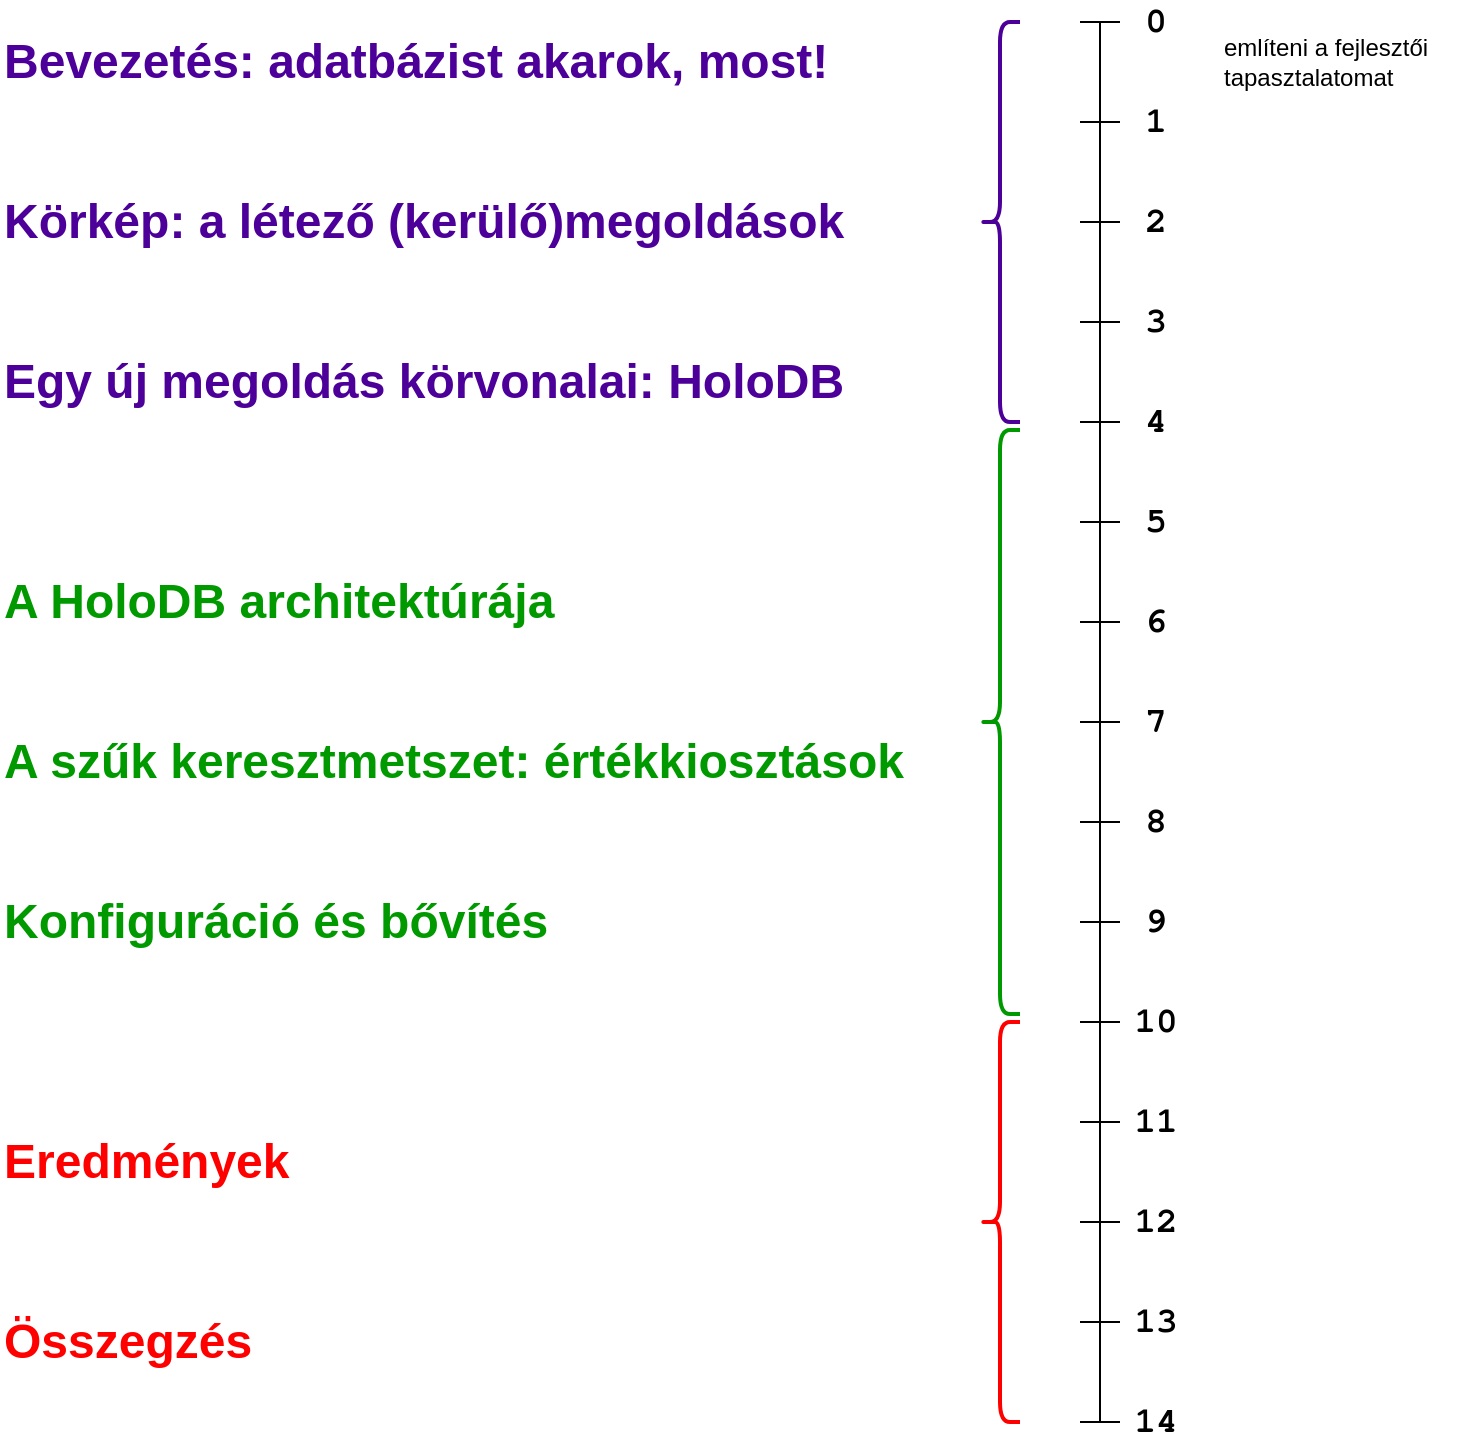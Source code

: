 <mxfile version="22.1.2" type="device">
  <diagram name="1 oldal" id="9zMQckgTDTX1H3_rx6Bh">
    <mxGraphModel dx="1195" dy="710" grid="1" gridSize="10" guides="0" tooltips="1" connect="1" arrows="1" fold="1" page="1" pageScale="1" pageWidth="827" pageHeight="1169" math="0" shadow="0">
      <root>
        <mxCell id="0" />
        <mxCell id="1" parent="0" />
        <mxCell id="v1ixmMnRZE6Qyx72YS29-1" value="" style="shape=crossbar;whiteSpace=wrap;html=1;rounded=1;direction=south;" vertex="1" parent="1">
          <mxGeometry x="550" y="140" width="20" height="50" as="geometry" />
        </mxCell>
        <mxCell id="v1ixmMnRZE6Qyx72YS29-2" value="" style="shape=crossbar;whiteSpace=wrap;html=1;rounded=1;direction=south;" vertex="1" parent="1">
          <mxGeometry x="550" y="190" width="20" height="50" as="geometry" />
        </mxCell>
        <mxCell id="v1ixmMnRZE6Qyx72YS29-3" value="" style="shape=crossbar;whiteSpace=wrap;html=1;rounded=1;direction=south;" vertex="1" parent="1">
          <mxGeometry x="550" y="240" width="20" height="50" as="geometry" />
        </mxCell>
        <mxCell id="v1ixmMnRZE6Qyx72YS29-4" value="" style="shape=crossbar;whiteSpace=wrap;html=1;rounded=1;direction=south;" vertex="1" parent="1">
          <mxGeometry x="550" y="290" width="20" height="50" as="geometry" />
        </mxCell>
        <mxCell id="v1ixmMnRZE6Qyx72YS29-5" value="" style="shape=crossbar;whiteSpace=wrap;html=1;rounded=1;direction=south;" vertex="1" parent="1">
          <mxGeometry x="550" y="340" width="20" height="50" as="geometry" />
        </mxCell>
        <mxCell id="v1ixmMnRZE6Qyx72YS29-6" value="" style="shape=crossbar;whiteSpace=wrap;html=1;rounded=1;direction=south;" vertex="1" parent="1">
          <mxGeometry x="550" y="390" width="20" height="50" as="geometry" />
        </mxCell>
        <mxCell id="v1ixmMnRZE6Qyx72YS29-7" value="" style="shape=crossbar;whiteSpace=wrap;html=1;rounded=1;direction=south;" vertex="1" parent="1">
          <mxGeometry x="550" y="440" width="20" height="50" as="geometry" />
        </mxCell>
        <mxCell id="v1ixmMnRZE6Qyx72YS29-8" value="" style="shape=crossbar;whiteSpace=wrap;html=1;rounded=1;direction=south;" vertex="1" parent="1">
          <mxGeometry x="550" y="490" width="20" height="50" as="geometry" />
        </mxCell>
        <mxCell id="v1ixmMnRZE6Qyx72YS29-9" value="" style="shape=crossbar;whiteSpace=wrap;html=1;rounded=1;direction=south;" vertex="1" parent="1">
          <mxGeometry x="550" y="540" width="20" height="50" as="geometry" />
        </mxCell>
        <mxCell id="v1ixmMnRZE6Qyx72YS29-10" value="" style="shape=crossbar;whiteSpace=wrap;html=1;rounded=1;direction=south;" vertex="1" parent="1">
          <mxGeometry x="550" y="590" width="20" height="50" as="geometry" />
        </mxCell>
        <mxCell id="v1ixmMnRZE6Qyx72YS29-11" value="" style="shape=crossbar;whiteSpace=wrap;html=1;rounded=1;direction=south;" vertex="1" parent="1">
          <mxGeometry x="550" y="640" width="20" height="50" as="geometry" />
        </mxCell>
        <mxCell id="v1ixmMnRZE6Qyx72YS29-12" value="" style="shape=crossbar;whiteSpace=wrap;html=1;rounded=1;direction=south;" vertex="1" parent="1">
          <mxGeometry x="550" y="690" width="20" height="50" as="geometry" />
        </mxCell>
        <mxCell id="v1ixmMnRZE6Qyx72YS29-13" value="0" style="text;html=1;strokeColor=none;fillColor=none;align=center;verticalAlign=middle;whiteSpace=wrap;rounded=0;fontFamily=FreeMono;fontStyle=1;fontSize=18;" vertex="1" parent="1">
          <mxGeometry x="576" y="130" width="24" height="20" as="geometry" />
        </mxCell>
        <mxCell id="v1ixmMnRZE6Qyx72YS29-17" value="1" style="text;html=1;strokeColor=none;fillColor=none;align=center;verticalAlign=middle;whiteSpace=wrap;rounded=0;fontFamily=FreeMono;fontStyle=1;fontSize=18;" vertex="1" parent="1">
          <mxGeometry x="576" y="180" width="24" height="20" as="geometry" />
        </mxCell>
        <mxCell id="v1ixmMnRZE6Qyx72YS29-18" value="2" style="text;html=1;strokeColor=none;fillColor=none;align=center;verticalAlign=middle;whiteSpace=wrap;rounded=0;fontFamily=FreeMono;fontStyle=1;fontSize=18;" vertex="1" parent="1">
          <mxGeometry x="576" y="230" width="24" height="20" as="geometry" />
        </mxCell>
        <mxCell id="v1ixmMnRZE6Qyx72YS29-19" value="3" style="text;html=1;strokeColor=none;fillColor=none;align=center;verticalAlign=middle;whiteSpace=wrap;rounded=0;fontFamily=FreeMono;fontStyle=1;fontSize=18;" vertex="1" parent="1">
          <mxGeometry x="576" y="280" width="24" height="20" as="geometry" />
        </mxCell>
        <mxCell id="v1ixmMnRZE6Qyx72YS29-20" value="4" style="text;html=1;strokeColor=none;fillColor=none;align=center;verticalAlign=middle;whiteSpace=wrap;rounded=0;fontFamily=FreeMono;fontStyle=1;fontSize=18;" vertex="1" parent="1">
          <mxGeometry x="576" y="330" width="24" height="20" as="geometry" />
        </mxCell>
        <mxCell id="v1ixmMnRZE6Qyx72YS29-21" value="5" style="text;html=1;strokeColor=none;fillColor=none;align=center;verticalAlign=middle;whiteSpace=wrap;rounded=0;fontFamily=FreeMono;fontStyle=1;fontSize=18;" vertex="1" parent="1">
          <mxGeometry x="576" y="380" width="24" height="20" as="geometry" />
        </mxCell>
        <mxCell id="v1ixmMnRZE6Qyx72YS29-22" value="6" style="text;html=1;strokeColor=none;fillColor=none;align=center;verticalAlign=middle;whiteSpace=wrap;rounded=0;fontFamily=FreeMono;fontStyle=1;fontSize=18;" vertex="1" parent="1">
          <mxGeometry x="576" y="430" width="24" height="20" as="geometry" />
        </mxCell>
        <mxCell id="v1ixmMnRZE6Qyx72YS29-23" value="7" style="text;html=1;strokeColor=none;fillColor=none;align=center;verticalAlign=middle;whiteSpace=wrap;rounded=0;fontFamily=FreeMono;fontStyle=1;fontSize=18;" vertex="1" parent="1">
          <mxGeometry x="576" y="480" width="24" height="20" as="geometry" />
        </mxCell>
        <mxCell id="v1ixmMnRZE6Qyx72YS29-24" value="8" style="text;html=1;strokeColor=none;fillColor=none;align=center;verticalAlign=middle;whiteSpace=wrap;rounded=0;fontFamily=FreeMono;fontStyle=1;fontSize=18;" vertex="1" parent="1">
          <mxGeometry x="576" y="530" width="24" height="20" as="geometry" />
        </mxCell>
        <mxCell id="v1ixmMnRZE6Qyx72YS29-25" value="9" style="text;html=1;strokeColor=none;fillColor=none;align=center;verticalAlign=middle;whiteSpace=wrap;rounded=0;fontFamily=FreeMono;fontStyle=1;fontSize=18;" vertex="1" parent="1">
          <mxGeometry x="576" y="580" width="24" height="20" as="geometry" />
        </mxCell>
        <mxCell id="v1ixmMnRZE6Qyx72YS29-26" value="10" style="text;html=1;strokeColor=none;fillColor=none;align=center;verticalAlign=middle;whiteSpace=wrap;rounded=0;fontFamily=FreeMono;fontStyle=1;fontSize=18;" vertex="1" parent="1">
          <mxGeometry x="576" y="630" width="24" height="20" as="geometry" />
        </mxCell>
        <mxCell id="v1ixmMnRZE6Qyx72YS29-27" value="11" style="text;html=1;strokeColor=none;fillColor=none;align=center;verticalAlign=middle;whiteSpace=wrap;rounded=0;fontFamily=FreeMono;fontStyle=1;fontSize=18;" vertex="1" parent="1">
          <mxGeometry x="576" y="680" width="24" height="20" as="geometry" />
        </mxCell>
        <mxCell id="v1ixmMnRZE6Qyx72YS29-28" value="12" style="text;html=1;strokeColor=none;fillColor=none;align=center;verticalAlign=middle;whiteSpace=wrap;rounded=0;fontFamily=FreeMono;fontStyle=1;fontSize=18;" vertex="1" parent="1">
          <mxGeometry x="576" y="730" width="24" height="20" as="geometry" />
        </mxCell>
        <mxCell id="v1ixmMnRZE6Qyx72YS29-29" value="" style="shape=crossbar;whiteSpace=wrap;html=1;rounded=1;direction=south;" vertex="1" parent="1">
          <mxGeometry x="550" y="740" width="20" height="50" as="geometry" />
        </mxCell>
        <mxCell id="v1ixmMnRZE6Qyx72YS29-31" value="13" style="text;html=1;strokeColor=none;fillColor=none;align=center;verticalAlign=middle;whiteSpace=wrap;rounded=0;fontFamily=FreeMono;fontStyle=1;fontSize=18;" vertex="1" parent="1">
          <mxGeometry x="576" y="780" width="24" height="20" as="geometry" />
        </mxCell>
        <mxCell id="v1ixmMnRZE6Qyx72YS29-32" value="" style="shape=crossbar;whiteSpace=wrap;html=1;rounded=1;direction=south;" vertex="1" parent="1">
          <mxGeometry x="550" y="790" width="20" height="50" as="geometry" />
        </mxCell>
        <mxCell id="v1ixmMnRZE6Qyx72YS29-33" value="14" style="text;html=1;strokeColor=none;fillColor=none;align=center;verticalAlign=middle;whiteSpace=wrap;rounded=0;fontFamily=FreeMono;fontStyle=1;fontSize=18;" vertex="1" parent="1">
          <mxGeometry x="576" y="830" width="24" height="20" as="geometry" />
        </mxCell>
        <mxCell id="v1ixmMnRZE6Qyx72YS29-35" value="Bevezetés: adatbázist akarok, most!" style="text;strokeColor=none;fillColor=none;html=1;fontSize=24;fontStyle=1;verticalAlign=middle;align=left;fontColor=#4C0099;" vertex="1" parent="1">
          <mxGeometry x="10" y="140" width="480" height="40" as="geometry" />
        </mxCell>
        <mxCell id="v1ixmMnRZE6Qyx72YS29-36" value="Körkép: a létező (kerülő)megoldások" style="text;strokeColor=none;fillColor=none;html=1;fontSize=24;fontStyle=1;verticalAlign=middle;align=left;fontColor=#4C0099;" vertex="1" parent="1">
          <mxGeometry x="10" y="220" width="480" height="40" as="geometry" />
        </mxCell>
        <mxCell id="v1ixmMnRZE6Qyx72YS29-37" value="Egy új megoldás körvonalai: HoloDB" style="text;strokeColor=none;fillColor=none;html=1;fontSize=24;fontStyle=1;verticalAlign=middle;align=left;fontColor=#4C0099;" vertex="1" parent="1">
          <mxGeometry x="10" y="300" width="480" height="40" as="geometry" />
        </mxCell>
        <mxCell id="v1ixmMnRZE6Qyx72YS29-38" value="A HoloDB architektúrája" style="text;strokeColor=none;fillColor=none;html=1;fontSize=24;fontStyle=1;verticalAlign=middle;align=left;fontColor=#009900;" vertex="1" parent="1">
          <mxGeometry x="10" y="410" width="480" height="40" as="geometry" />
        </mxCell>
        <mxCell id="v1ixmMnRZE6Qyx72YS29-39" value="A szűk keresztmetszet: értékkiosztások" style="text;strokeColor=none;fillColor=none;html=1;fontSize=24;fontStyle=1;verticalAlign=middle;align=left;fontColor=#009900;" vertex="1" parent="1">
          <mxGeometry x="10" y="490" width="480" height="40" as="geometry" />
        </mxCell>
        <mxCell id="v1ixmMnRZE6Qyx72YS29-40" value="Konfiguráció és bővítés" style="text;strokeColor=none;fillColor=none;html=1;fontSize=24;fontStyle=1;verticalAlign=middle;align=left;fontColor=#009900;" vertex="1" parent="1">
          <mxGeometry x="10" y="570" width="480" height="40" as="geometry" />
        </mxCell>
        <mxCell id="v1ixmMnRZE6Qyx72YS29-41" value="Eredmények" style="text;strokeColor=none;fillColor=none;html=1;fontSize=24;fontStyle=1;verticalAlign=middle;align=left;fontColor=#FF0000;" vertex="1" parent="1">
          <mxGeometry x="10" y="690" width="480" height="40" as="geometry" />
        </mxCell>
        <mxCell id="v1ixmMnRZE6Qyx72YS29-42" value="Összegzés" style="text;strokeColor=none;fillColor=none;html=1;fontSize=24;fontStyle=1;verticalAlign=middle;align=left;fontColor=#FF0000;" vertex="1" parent="1">
          <mxGeometry x="10" y="780" width="480" height="40" as="geometry" />
        </mxCell>
        <mxCell id="v1ixmMnRZE6Qyx72YS29-43" value="" style="shape=curlyBracket;whiteSpace=wrap;html=1;rounded=1;labelPosition=left;verticalLabelPosition=middle;align=right;verticalAlign=middle;strokeWidth=2;size=0.5;strokeColor=#4C0099;" vertex="1" parent="1">
          <mxGeometry x="500" y="140" width="20" height="200" as="geometry" />
        </mxCell>
        <mxCell id="v1ixmMnRZE6Qyx72YS29-44" value="" style="shape=curlyBracket;whiteSpace=wrap;html=1;rounded=1;labelPosition=left;verticalLabelPosition=middle;align=right;verticalAlign=middle;strokeWidth=2;strokeColor=#009900;" vertex="1" parent="1">
          <mxGeometry x="500" y="344" width="20" height="292" as="geometry" />
        </mxCell>
        <mxCell id="v1ixmMnRZE6Qyx72YS29-45" value="" style="shape=curlyBracket;whiteSpace=wrap;html=1;rounded=1;labelPosition=left;verticalLabelPosition=middle;align=right;verticalAlign=middle;strokeWidth=2;strokeColor=#FF0000;" vertex="1" parent="1">
          <mxGeometry x="500" y="640" width="20" height="200" as="geometry" />
        </mxCell>
        <mxCell id="v1ixmMnRZE6Qyx72YS29-47" value="említeni a fejlesztői tapasztalatomat" style="text;html=1;strokeColor=none;fillColor=none;align=left;verticalAlign=middle;whiteSpace=wrap;rounded=0;" vertex="1" parent="1">
          <mxGeometry x="620" y="140" width="130" height="40" as="geometry" />
        </mxCell>
      </root>
    </mxGraphModel>
  </diagram>
</mxfile>

